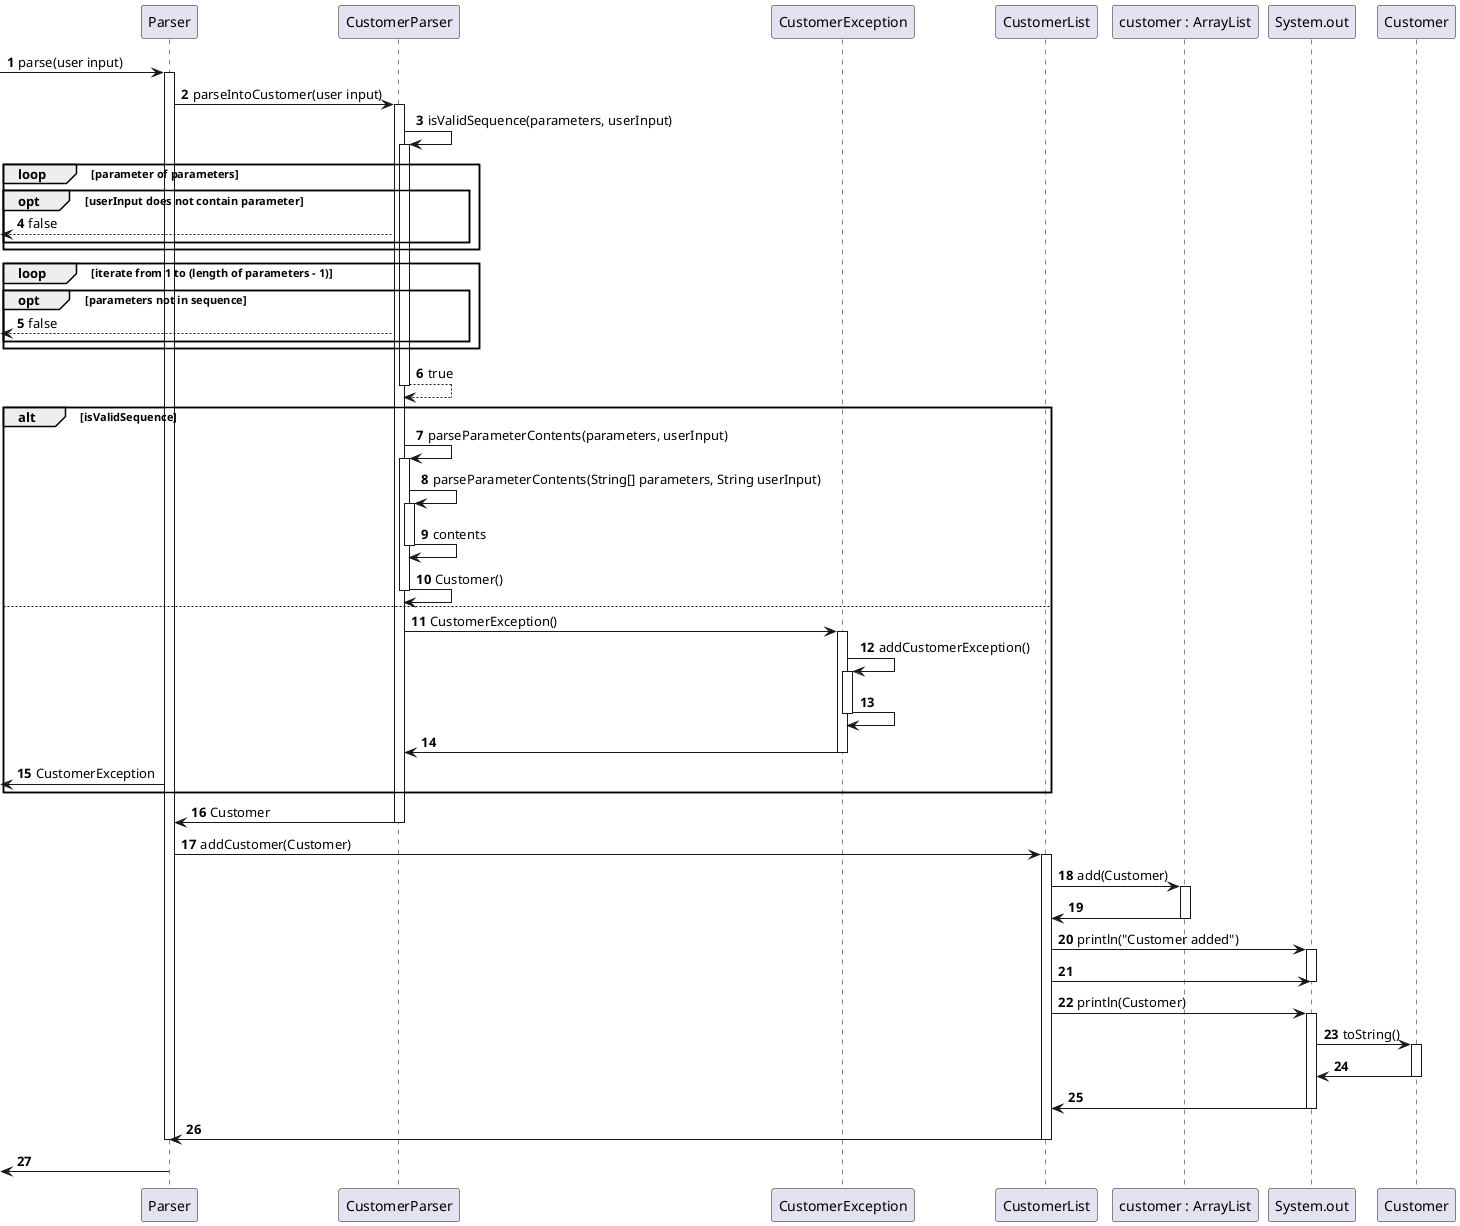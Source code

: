 @startuml
'https://plantuml.com/sequence-diagram

autonumber

-> Parser : parse(user input)
activate Parser

    Parser -> CustomerParser : parseIntoCustomer(user input)
    activate CustomerParser
        CustomerParser -> CustomerParser : isValidSequence(parameters, userInput)
        activate CustomerParser
            loop parameter of parameters
                opt userInput does not contain parameter
                    <-- CustomerParser : false
                end opt
            end loop

            loop iterate from 1 to (length of parameters - 1)
                opt parameters not in sequence
                    <-- CustomerParser : false
                end opt
            end loop

            CustomerParser --> CustomerParser : true
        deactivate CustomerParser

        alt isValidSequence
            CustomerParser -> CustomerParser : parseParameterContents(parameters, userInput)
            activate CustomerParser
                CustomerParser -> CustomerParser :parseParameterContents(String[] parameters, String userInput)
                activate CustomerParser
                    CustomerParser -> CustomerParser : contents
                deactivate CustomerParser
                CustomerParser -> CustomerParser : Customer()
            deactivate CustomerParser
        else
            CustomerParser -> CustomerException : CustomerException()
            activate CustomerException
                CustomerException -> CustomerException : addCustomerException()
                activate CustomerException
                    CustomerException -> CustomerException
                deactivate CustomerException
                CustomerException -> CustomerParser
            deactivate CustomerException
            <- Parser : CustomerException
        end alt
        Parser <- CustomerParser : Customer
    deactivate CustomerParser

    Parser -> CustomerList : addCustomer(Customer)
    activate CustomerList
        participant "customer : ArrayList" as CustomerArrayList
        CustomerList -> CustomerArrayList : add(Customer)
        activate CustomerArrayList
            CustomerArrayList -> CustomerList
        deactivate CustomerArrayList

        CustomerList -> System.out : println("Customer added")
        activate System.out
            System.out <- CustomerList
        deactivate System.out
        CustomerList -> System.out : println(Customer)
        activate System.out
            System.out -> Customer : toString()
            activate Customer
                Customer -> System.out
            deactivate Customer
        CustomerList <- System.out
        deactivate System.out
    Parser <- CustomerList
    deactivate CustomerList
deactivate Parser
<- Parser
@enduml